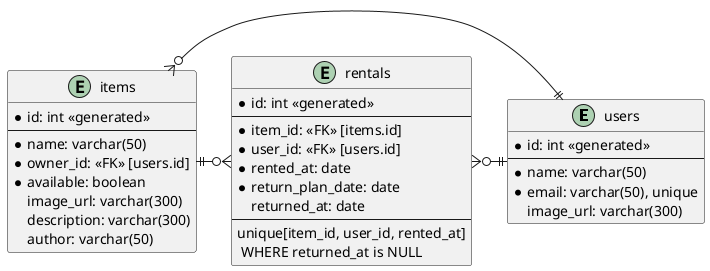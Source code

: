 @startuml
entity "users" {
  * id: int <<generated>>
  --
  * name: varchar(50)
  * email: varchar(50), unique
    image_url: varchar(300)
}

entity "items" {
  *id: int <<generated>>
  --
  * name: varchar(50)
  * owner_id: <<FK>> [users.id]
  * available: boolean
    image_url: varchar(300)
    description: varchar(300)
    author: varchar(50)
}

entity "rentals" {
  * id: int <<generated>>
  --
  * item_id: <<FK>> [items.id]
  * user_id: <<FK>> [users.id]
  * rented_at: date
  * return_plan_date: date
  returned_at: date
  --
  unique[item_id, user_id, rented_at]\n WHERE returned_at is NULL
}

users ||-l-o{ rentals
items ||-r-o{ rentals
users ||-l-o{ items
@enduml